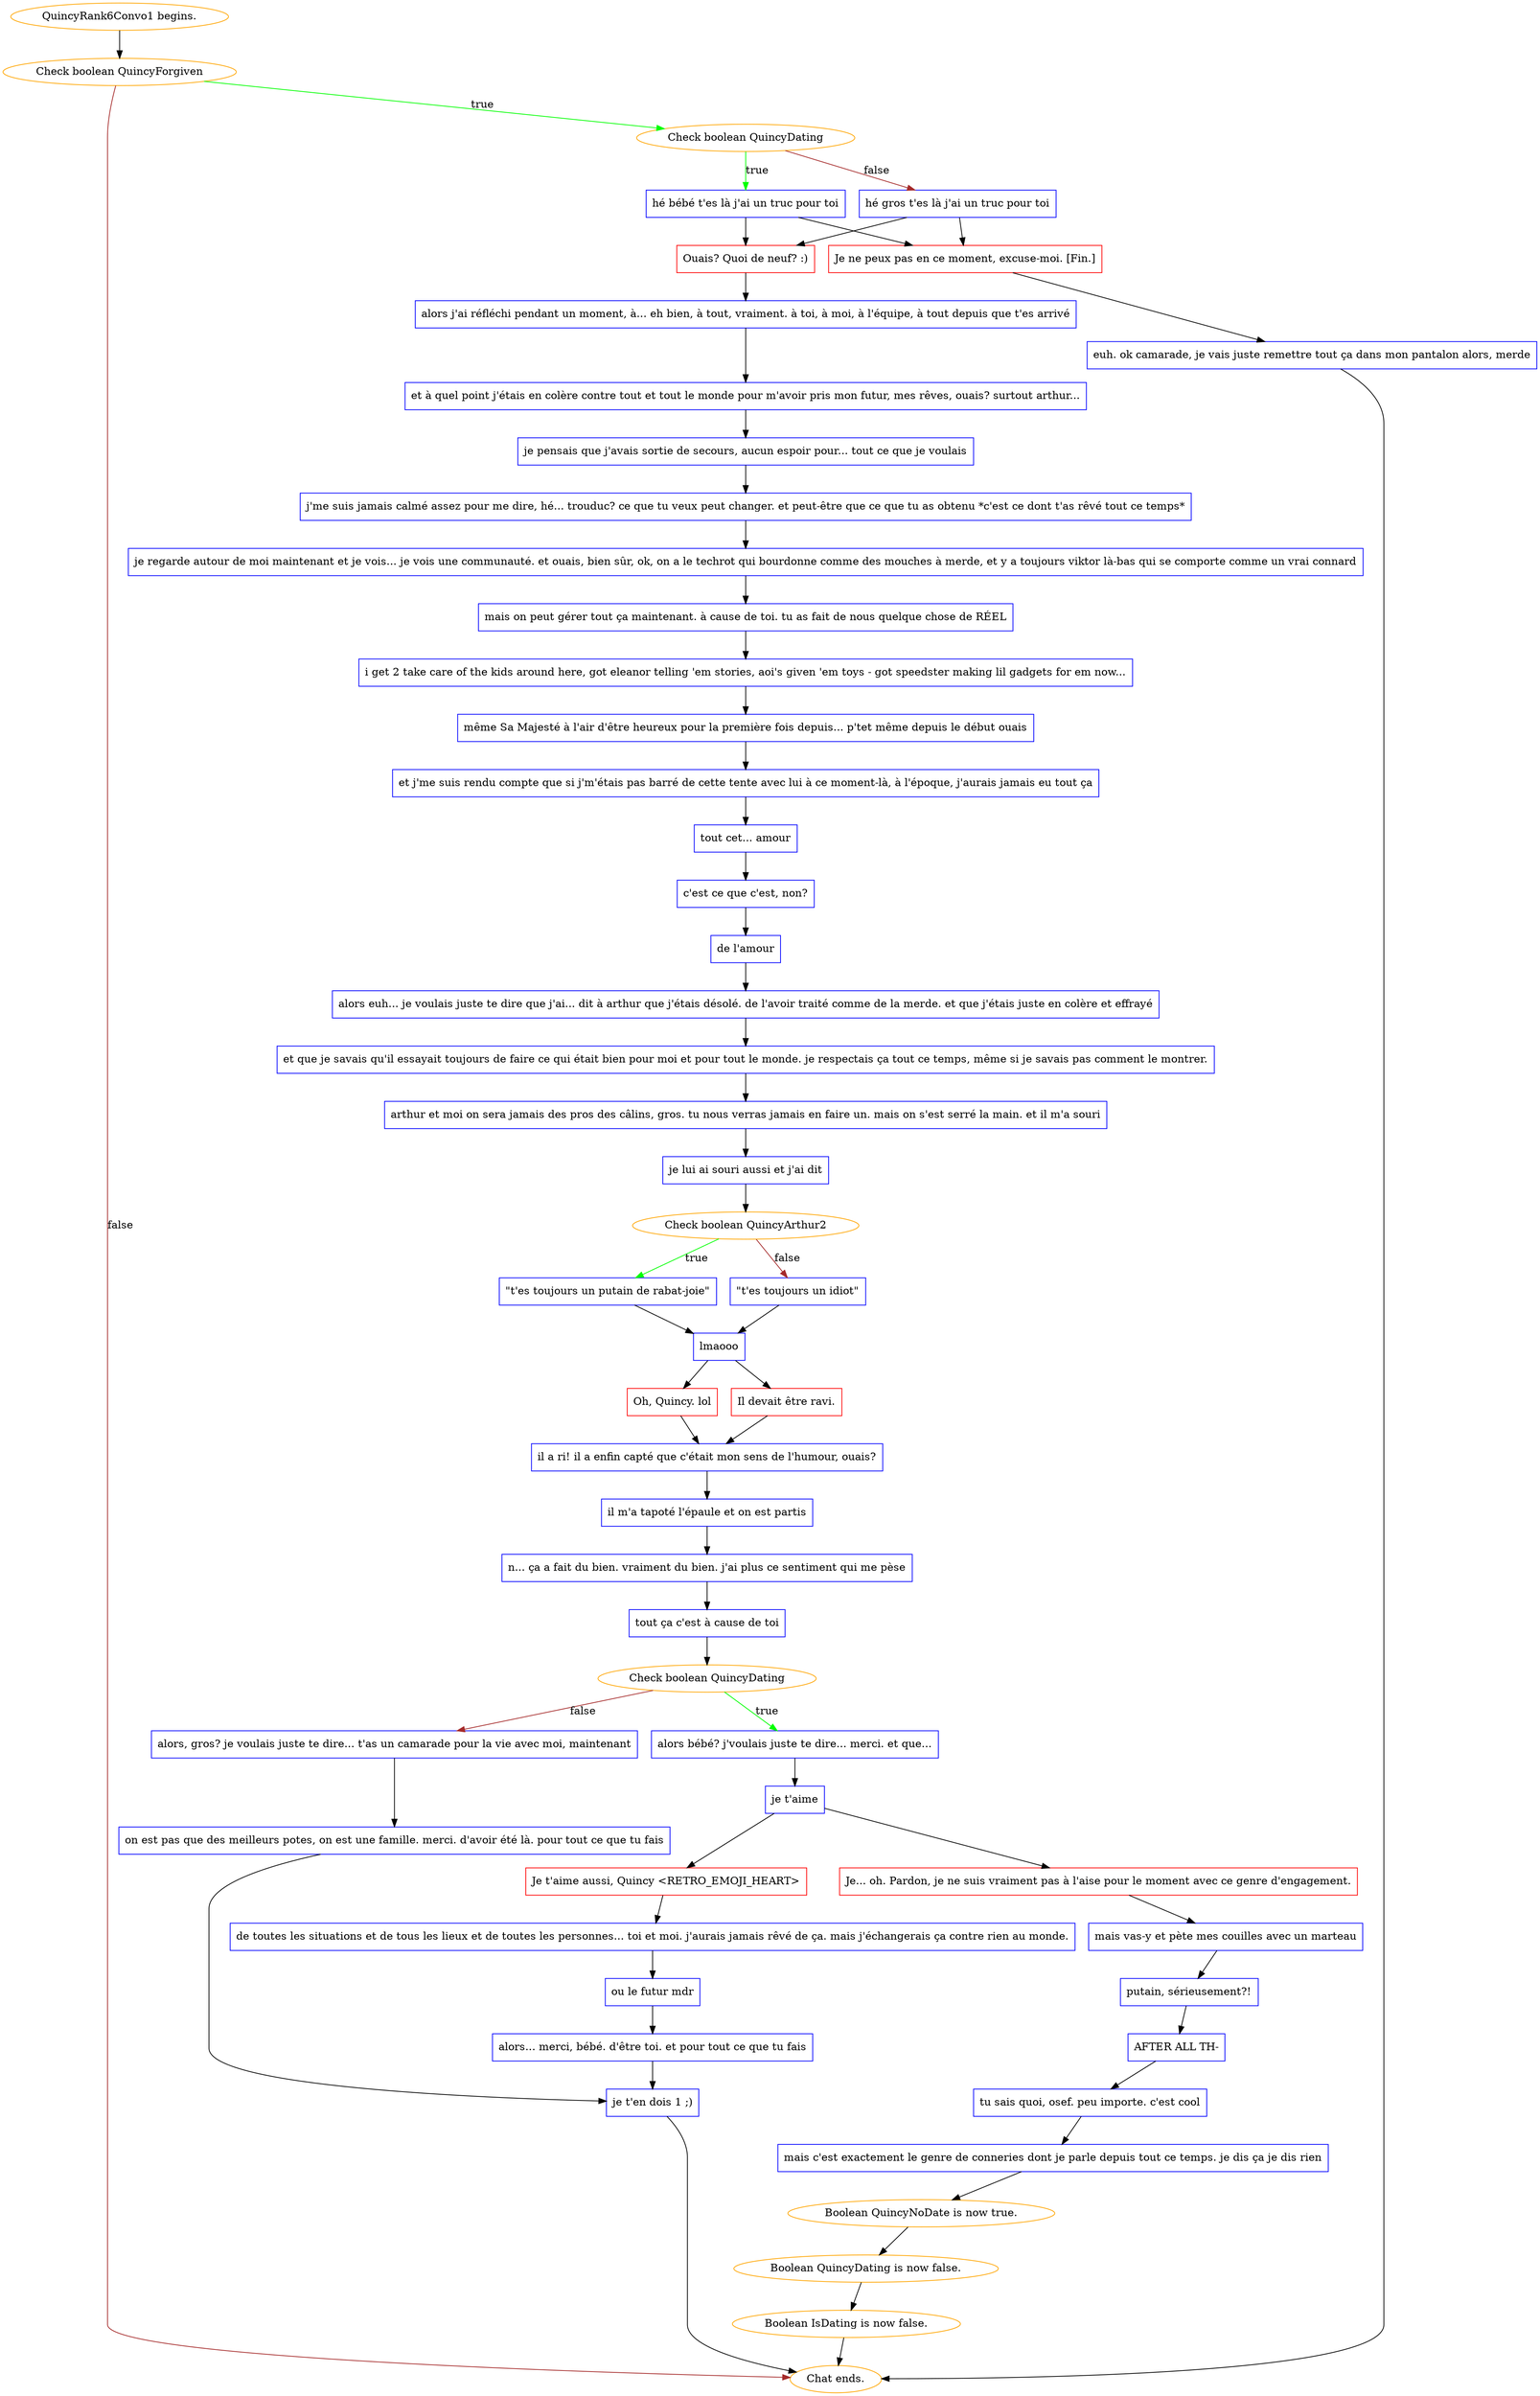 digraph {
	"QuincyRank6Convo1 begins." [color=orange];
		"QuincyRank6Convo1 begins." -> j431139663;
	j431139663 [label="Check boolean QuincyForgiven",color=orange];
		j431139663 -> j3559869546 [label=true,color=green];
		j431139663 -> "Chat ends." [label=false,color=brown];
	j3559869546 [label="Check boolean QuincyDating",color=orange];
		j3559869546 -> j2333076732 [label=true,color=green];
		j3559869546 -> j3585376424 [label=false,color=brown];
	"Chat ends." [color=orange];
	j2333076732 [label="hé bébé t'es là j'ai un truc pour toi",shape=box,color=blue];
		j2333076732 -> j2430301759;
		j2333076732 -> j1942608738;
	j3585376424 [label="hé gros t'es là j'ai un truc pour toi",shape=box,color=blue];
		j3585376424 -> j2430301759;
		j3585376424 -> j1942608738;
	j2430301759 [label="Ouais? Quoi de neuf? :)",shape=box,color=red];
		j2430301759 -> j1799608318;
	j1942608738 [label="Je ne peux pas en ce moment, excuse-moi. [Fin.]",shape=box,color=red];
		j1942608738 -> j105882038;
	j1799608318 [label="alors j'ai réfléchi pendant un moment, à... eh bien, à tout, vraiment. à toi, à moi, à l'équipe, à tout depuis que t'es arrivé",shape=box,color=blue];
		j1799608318 -> j1264425625;
	j105882038 [label="euh. ok camarade, je vais juste remettre tout ça dans mon pantalon alors, merde",shape=box,color=blue];
		j105882038 -> "Chat ends.";
	j1264425625 [label="et à quel point j'étais en colère contre tout et tout le monde pour m'avoir pris mon futur, mes rêves, ouais? surtout arthur...",shape=box,color=blue];
		j1264425625 -> j1610807140;
	j1610807140 [label="je pensais que j'avais sortie de secours, aucun espoir pour... tout ce que je voulais",shape=box,color=blue];
		j1610807140 -> j3386524871;
	j3386524871 [label="j'me suis jamais calmé assez pour me dire, hé... trouduc? ce que tu veux peut changer. et peut-être que ce que tu as obtenu *c'est ce dont t'as rêvé tout ce temps*",shape=box,color=blue];
		j3386524871 -> j4292321965;
	j4292321965 [label="je regarde autour de moi maintenant et je vois... je vois une communauté. et ouais, bien sûr, ok, on a le techrot qui bourdonne comme des mouches à merde, et y a toujours viktor là-bas qui se comporte comme un vrai connard",shape=box,color=blue];
		j4292321965 -> j2958882632;
	j2958882632 [label="mais on peut gérer tout ça maintenant. à cause de toi. tu as fait de nous quelque chose de RÉEL",shape=box,color=blue];
		j2958882632 -> j693884414;
	j693884414 [label="i get 2 take care of the kids around here, got eleanor telling 'em stories, aoi's given 'em toys - got speedster making lil gadgets for em now...",shape=box,color=blue];
		j693884414 -> j502045221;
	j502045221 [label="même Sa Majesté à l'air d'être heureux pour la première fois depuis... p'tet même depuis le début ouais",shape=box,color=blue];
		j502045221 -> j1163648426;
	j1163648426 [label="et j'me suis rendu compte que si j'm'étais pas barré de cette tente avec lui à ce moment-là, à l'époque, j'aurais jamais eu tout ça",shape=box,color=blue];
		j1163648426 -> j146567136;
	j146567136 [label="tout cet... amour",shape=box,color=blue];
		j146567136 -> j2009542220;
	j2009542220 [label="c'est ce que c'est, non?",shape=box,color=blue];
		j2009542220 -> j2536256094;
	j2536256094 [label="de l'amour",shape=box,color=blue];
		j2536256094 -> j1074512367;
	j1074512367 [label="alors euh... je voulais juste te dire que j'ai... dit à arthur que j'étais désolé. de l'avoir traité comme de la merde. et que j'étais juste en colère et effrayé",shape=box,color=blue];
		j1074512367 -> j2409701700;
	j2409701700 [label="et que je savais qu'il essayait toujours de faire ce qui était bien pour moi et pour tout le monde. je respectais ça tout ce temps, même si je savais pas comment le montrer.",shape=box,color=blue];
		j2409701700 -> j3377952226;
	j3377952226 [label="arthur et moi on sera jamais des pros des câlins, gros. tu nous verras jamais en faire un. mais on s'est serré la main. et il m'a souri",shape=box,color=blue];
		j3377952226 -> j4289139112;
	j4289139112 [label="je lui ai souri aussi et j'ai dit",shape=box,color=blue];
		j4289139112 -> j1598694856;
	j1598694856 [label="Check boolean QuincyArthur2",color=orange];
		j1598694856 -> j2397372423 [label=true,color=green];
		j1598694856 -> j2723546016 [label=false,color=brown];
	j2397372423 [label="\"t'es toujours un putain de rabat-joie\"",shape=box,color=blue];
		j2397372423 -> j1453178972;
	j2723546016 [label="\"t'es toujours un idiot\"",shape=box,color=blue];
		j2723546016 -> j1453178972;
	j1453178972 [label="lmaooo",shape=box,color=blue];
		j1453178972 -> j1058939331;
		j1453178972 -> j2885925492;
	j1058939331 [label="Oh, Quincy. lol",shape=box,color=red];
		j1058939331 -> j3065031430;
	j2885925492 [label="Il devait être ravi.",shape=box,color=red];
		j2885925492 -> j3065031430;
	j3065031430 [label="il a ri! il a enfin capté que c'était mon sens de l'humour, ouais?",shape=box,color=blue];
		j3065031430 -> j3384900931;
	j3384900931 [label="il m'a tapoté l'épaule et on est partis",shape=box,color=blue];
		j3384900931 -> j3910399222;
	j3910399222 [label="n... ça a fait du bien. vraiment du bien. j'ai plus ce sentiment qui me pèse",shape=box,color=blue];
		j3910399222 -> j3973777307;
	j3973777307 [label="tout ça c'est à cause de toi",shape=box,color=blue];
		j3973777307 -> j2532970724;
	j2532970724 [label="Check boolean QuincyDating",color=orange];
		j2532970724 -> j2369013210 [label=true,color=green];
		j2532970724 -> j1603617272 [label=false,color=brown];
	j2369013210 [label="alors bébé? j'voulais juste te dire... merci. et que...",shape=box,color=blue];
		j2369013210 -> j2914473022;
	j1603617272 [label="alors, gros? je voulais juste te dire... t'as un camarade pour la vie avec moi, maintenant",shape=box,color=blue];
		j1603617272 -> j1303406143;
	j2914473022 [label="je t'aime",shape=box,color=blue];
		j2914473022 -> j2892353468;
		j2914473022 -> j2634718561;
	j1303406143 [label="on est pas que des meilleurs potes, on est une famille. merci. d'avoir été là. pour tout ce que tu fais",shape=box,color=blue];
		j1303406143 -> j1040991484;
	j2892353468 [label="Je t'aime aussi, Quincy <RETRO_EMOJI_HEART>",shape=box,color=red];
		j2892353468 -> j3476449717;
	j2634718561 [label="Je... oh. Pardon, je ne suis vraiment pas à l'aise pour le moment avec ce genre d'engagement.",shape=box,color=red];
		j2634718561 -> j66883885;
	j1040991484 [label="je t'en dois 1 ;)",shape=box,color=blue];
		j1040991484 -> "Chat ends.";
	j3476449717 [label="de toutes les situations et de tous les lieux et de toutes les personnes... toi et moi. j'aurais jamais rêvé de ça. mais j'échangerais ça contre rien au monde.",shape=box,color=blue];
		j3476449717 -> j3374519643;
	j66883885 [label="mais vas-y et pète mes couilles avec un marteau",shape=box,color=blue];
		j66883885 -> j3593465860;
	j3374519643 [label="ou le futur mdr",shape=box,color=blue];
		j3374519643 -> j227605524;
	j3593465860 [label="putain, sérieusement?!",shape=box,color=blue];
		j3593465860 -> j1937268136;
	j227605524 [label="alors... merci, bébé. d'être toi. et pour tout ce que tu fais",shape=box,color=blue];
		j227605524 -> j1040991484;
	j1937268136 [label="AFTER ALL TH-",shape=box,color=blue];
		j1937268136 -> j540624451;
	j540624451 [label="tu sais quoi, osef. peu importe. c'est cool",shape=box,color=blue];
		j540624451 -> j4277493971;
	j4277493971 [label="mais c'est exactement le genre de conneries dont je parle depuis tout ce temps. je dis ça je dis rien",shape=box,color=blue];
		j4277493971 -> j2319655028;
	j2319655028 [label="Boolean QuincyNoDate is now true.",color=orange];
		j2319655028 -> j1884175600;
	j1884175600 [label="Boolean QuincyDating is now false.",color=orange];
		j1884175600 -> j1242024027;
	j1242024027 [label="Boolean IsDating is now false.",color=orange];
		j1242024027 -> "Chat ends.";
}